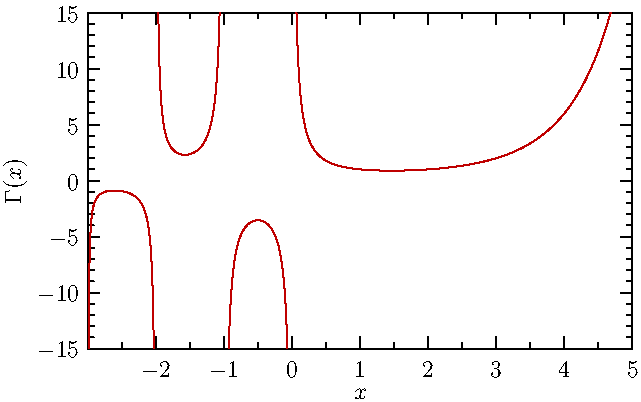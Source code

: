 import graph;
size(320,200,IgnoreAspect);

bool3 branch(real x)
{
  static int lastsign=0;
  if(x <= 0 && x == floor(x)) return false;
  int sign=sgn(gamma(x));
  bool b=lastsign == 0 || sign == lastsign;
  lastsign=sign;
  return b ? true : default;
}

draw(graph(gamma,-3,5,n=3000,branch),heavyred);
 
scale(false);
//xlimits(-5,5);
ylimits(-15,15);
crop();

xaxis("$x$",BottomTop,LeftTicks);
yaxis("$\Gamma(x)$",LeftRight, RightTicks);

//label("$\Gamma(x)$",(1,2),heavyred);
